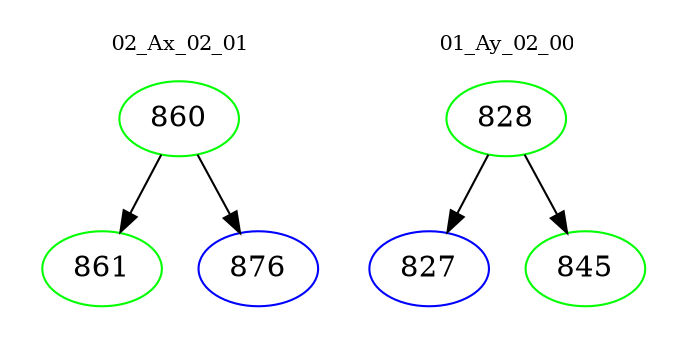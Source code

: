 digraph{
subgraph cluster_0 {
color = white
label = "02_Ax_02_01";
fontsize=10;
T0_860 [label="860", color="green"]
T0_860 -> T0_861 [color="black"]
T0_861 [label="861", color="green"]
T0_860 -> T0_876 [color="black"]
T0_876 [label="876", color="blue"]
}
subgraph cluster_1 {
color = white
label = "01_Ay_02_00";
fontsize=10;
T1_828 [label="828", color="green"]
T1_828 -> T1_827 [color="black"]
T1_827 [label="827", color="blue"]
T1_828 -> T1_845 [color="black"]
T1_845 [label="845", color="green"]
}
}
